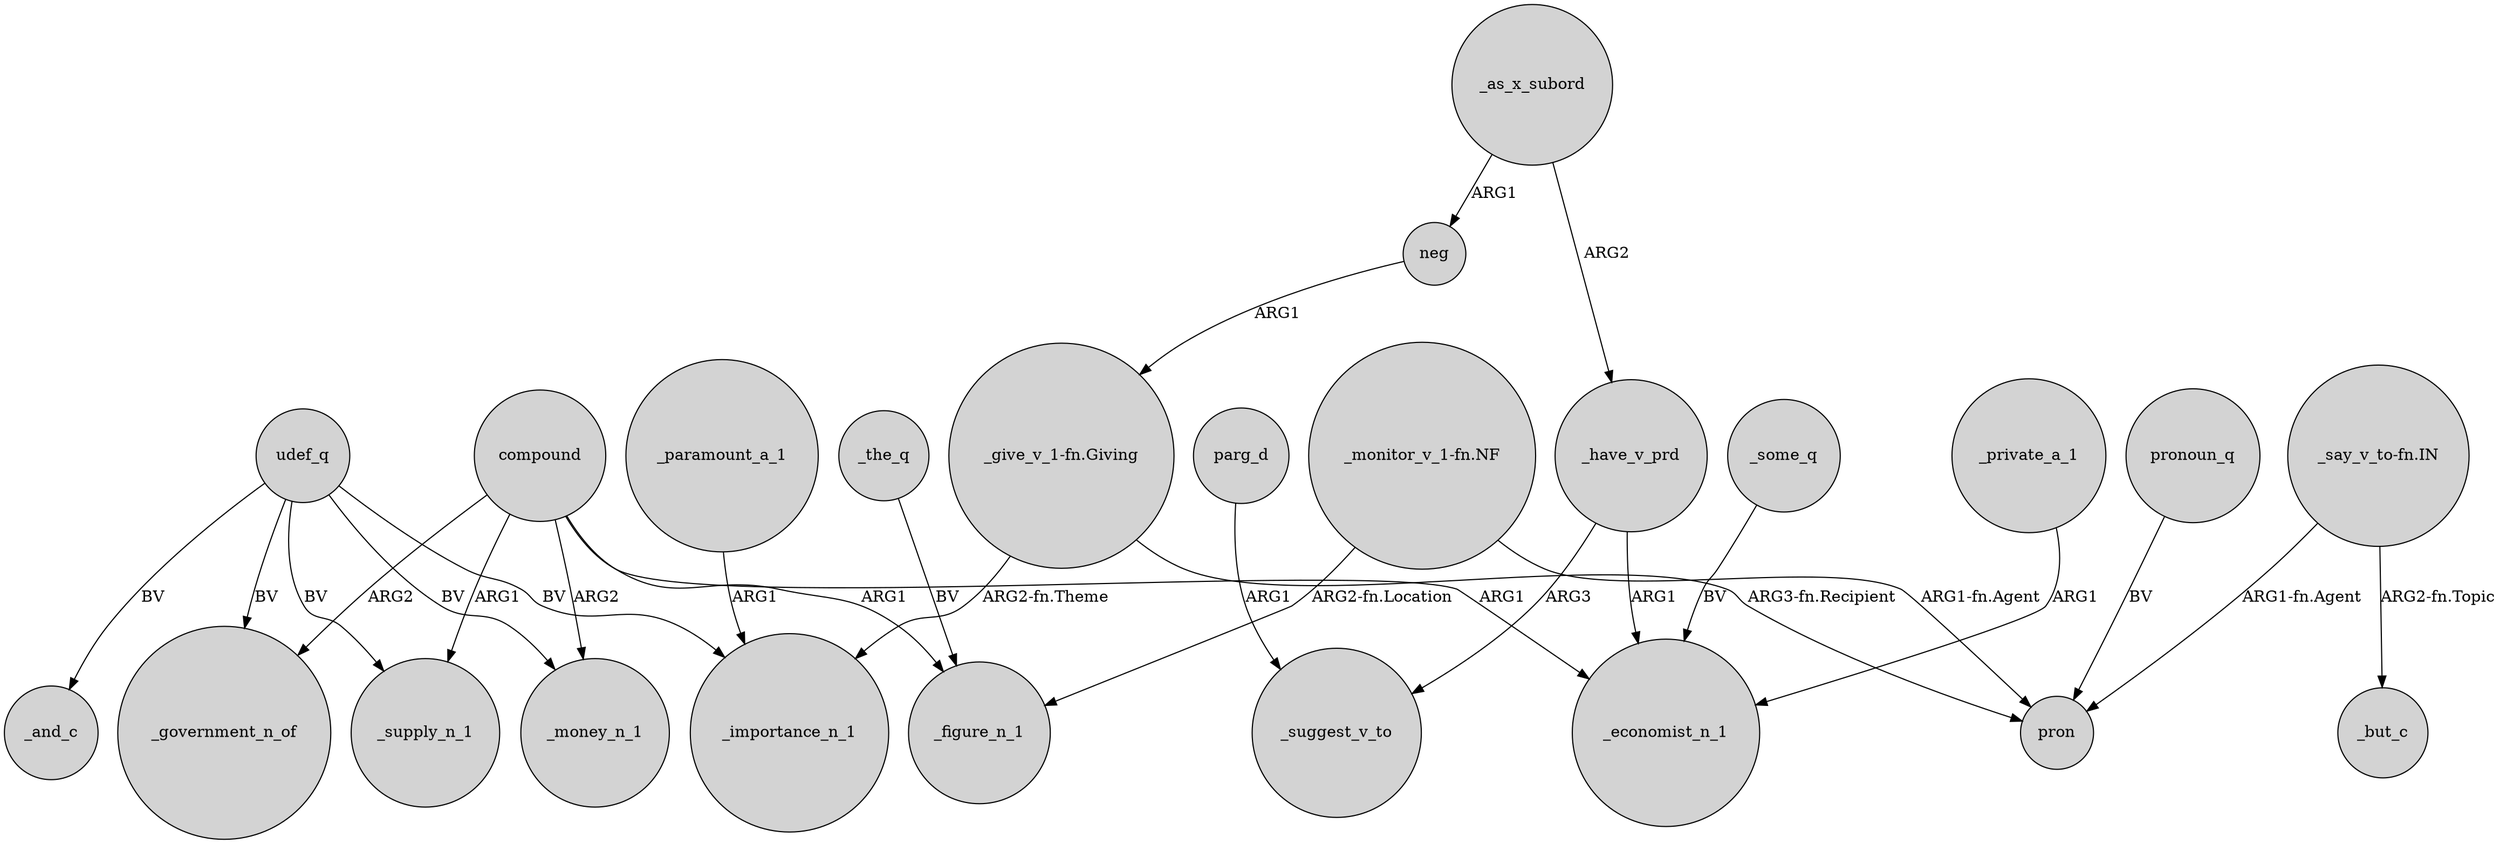 digraph {
	node [shape=circle style=filled]
	_as_x_subord -> _have_v_prd [label=ARG2]
	udef_q -> _money_n_1 [label=BV]
	"_monitor_v_1-fn.NF" -> _figure_n_1 [label="ARG2-fn.Location"]
	udef_q -> _importance_n_1 [label=BV]
	compound -> _government_n_of [label=ARG2]
	_some_q -> _economist_n_1 [label=BV]
	udef_q -> _government_n_of [label=BV]
	_private_a_1 -> _economist_n_1 [label=ARG1]
	_have_v_prd -> _economist_n_1 [label=ARG1]
	parg_d -> _suggest_v_to [label=ARG1]
	_as_x_subord -> neg [label=ARG1]
	"_monitor_v_1-fn.NF" -> pron [label="ARG1-fn.Agent"]
	udef_q -> _supply_n_1 [label=BV]
	_the_q -> _figure_n_1 [label=BV]
	_paramount_a_1 -> _importance_n_1 [label=ARG1]
	"_say_v_to-fn.IN" -> _but_c [label="ARG2-fn.Topic"]
	compound -> _economist_n_1 [label=ARG1]
	pronoun_q -> pron [label=BV]
	compound -> _money_n_1 [label=ARG2]
	compound -> _supply_n_1 [label=ARG1]
	"_give_v_1-fn.Giving" -> _importance_n_1 [label="ARG2-fn.Theme"]
	"_say_v_to-fn.IN" -> pron [label="ARG1-fn.Agent"]
	neg -> "_give_v_1-fn.Giving" [label=ARG1]
	udef_q -> _and_c [label=BV]
	_have_v_prd -> _suggest_v_to [label=ARG3]
	"_give_v_1-fn.Giving" -> pron [label="ARG3-fn.Recipient"]
	compound -> _figure_n_1 [label=ARG1]
}
